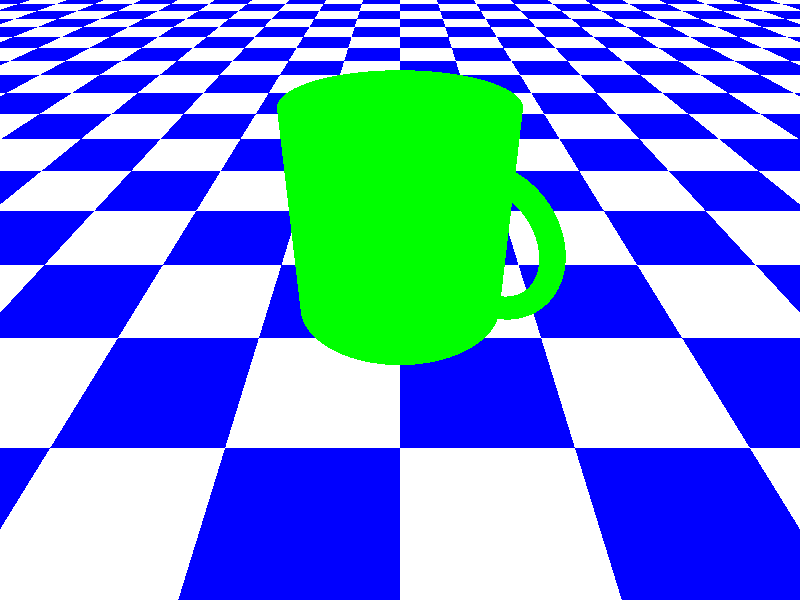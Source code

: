 // Autor:  Sebastian Birk
// Datum:  2014-01-15
// Beispiel zu Blatt 11

#include "colors.inc"
#include "stones.inc"
#include "textures.inc"
#include "shapes.inc"
#include "glass.inc"
#include "metals.inc"
#include "woods.inc"

// #######################
// Kamera
camera {
  location <0, 70, -100>
  look_at  <0, 0,  0>
}


// #######################
// Licht
light_source {
  <100, 100, 20>
  color Yellow
  fade_distance 10
}

light_source {
  <-20, 100, 100>
  color White
  spotlight
  point_at <0,0,0>
}


// #######################
// Objekte

object {
  union {
    difference {
      cylinder {
        <0,0,0>, <0,20,0>, 10
      }
      cylinder {
        <0,2,0>, <0,22,0>, 8
      }
    }
    difference {
      torus {
        6, 1
        rotate 90*x
      }
      box {
        <-30,-30,-30>, <0,30,30>
      }
      translate <9.5,10,0>
    }
  }
  texture {
    pigment {Green}
  }
  rotate 40*y
  scale 2
}



plane {
  <0,1,0>, -10
  pigment {
    checker color Blue, color White
    scale 30
  }
}

